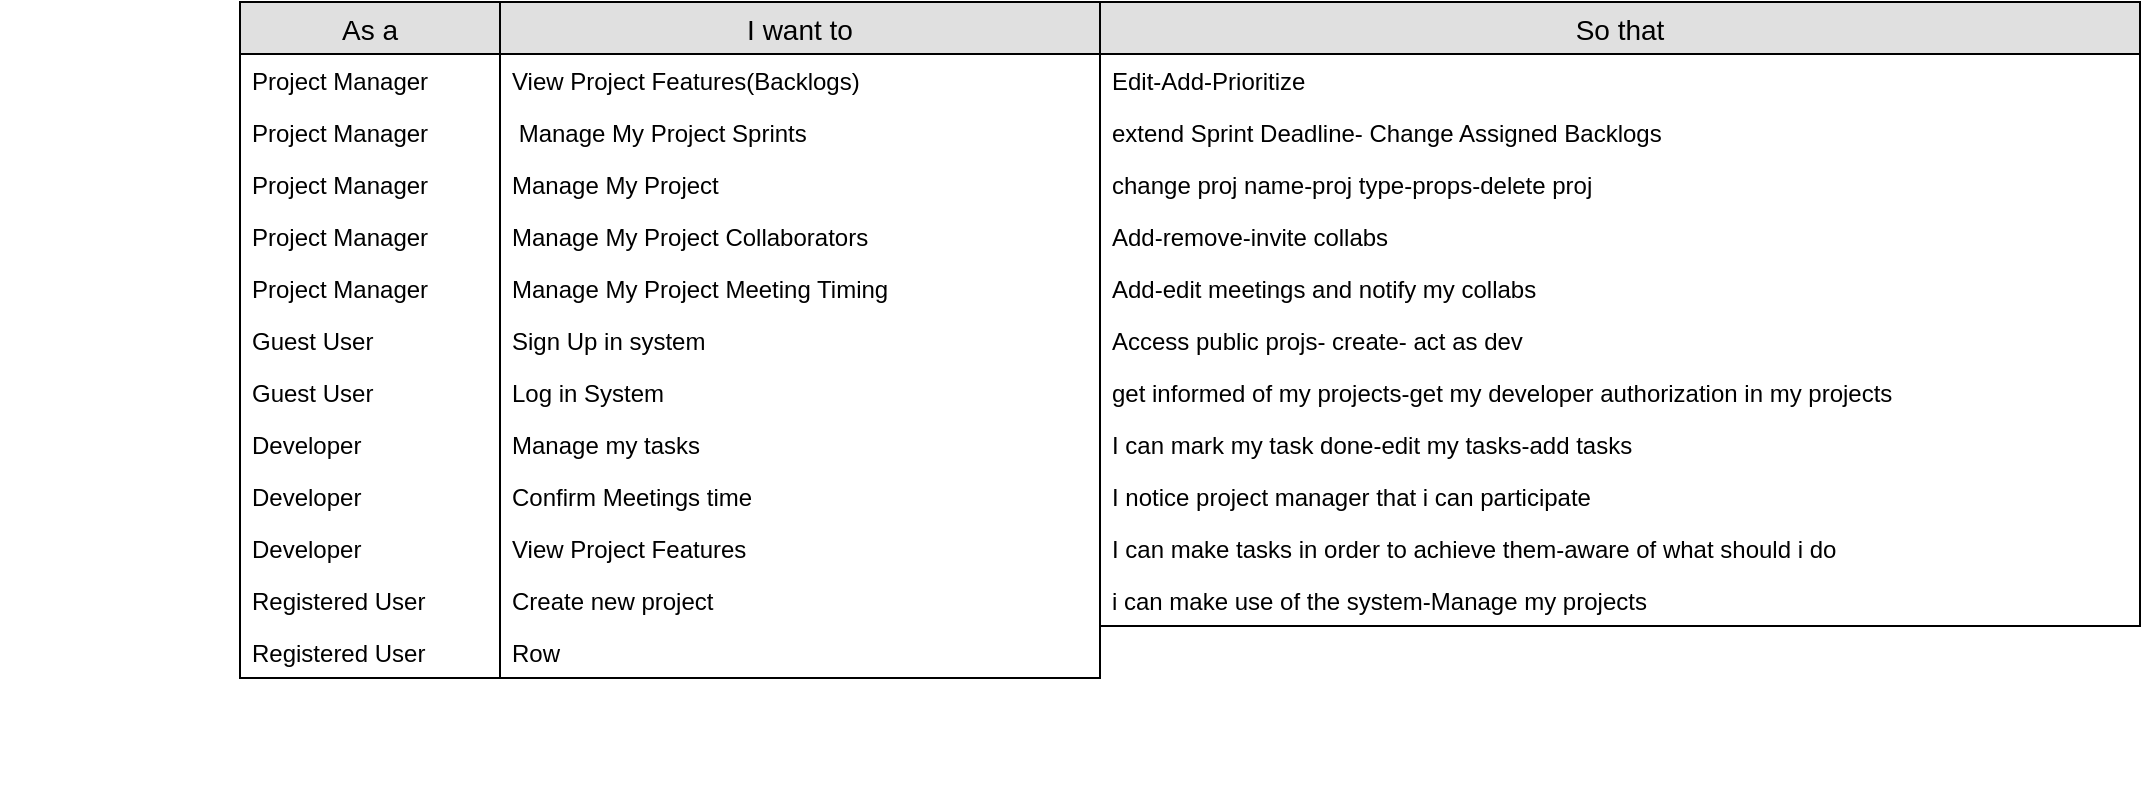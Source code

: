 <mxfile version="10.6.3" type="github"><diagram id="adoO24f4u04Xyv0irhrw" name="Page-1"><mxGraphModel dx="1792" dy="575" grid="1" gridSize="10" guides="1" tooltips="1" connect="1" arrows="1" fold="1" page="1" pageScale="1" pageWidth="850" pageHeight="1100" math="0" shadow="0"><root><mxCell id="0"/><mxCell id="1" parent="0"/><mxCell id="6RxyBPDn4BZ_ya4-_arM-2" value="As a" style="swimlane;fontStyle=0;childLayout=stackLayout;horizontal=1;startSize=26;fillColor=#e0e0e0;horizontalStack=0;resizeParent=1;resizeParentMax=0;resizeLast=0;collapsible=1;marginBottom=0;swimlaneFillColor=#ffffff;align=center;fontSize=14;" vertex="1" parent="1"><mxGeometry x="80" y="10" width="130" height="338" as="geometry"/></mxCell><mxCell id="6RxyBPDn4BZ_ya4-_arM-4" value="Project Manager" style="text;strokeColor=none;fillColor=none;spacingLeft=4;spacingRight=4;overflow=hidden;rotatable=0;points=[[0,0.5],[1,0.5]];portConstraint=eastwest;fontSize=12;" vertex="1" parent="6RxyBPDn4BZ_ya4-_arM-2"><mxGeometry y="26" width="130" height="26" as="geometry"/></mxCell><mxCell id="6RxyBPDn4BZ_ya4-_arM-5" value="Project Manager" style="text;strokeColor=none;fillColor=none;spacingLeft=4;spacingRight=4;overflow=hidden;rotatable=0;points=[[0,0.5],[1,0.5]];portConstraint=eastwest;fontSize=12;" vertex="1" parent="6RxyBPDn4BZ_ya4-_arM-2"><mxGeometry y="52" width="130" height="26" as="geometry"/></mxCell><mxCell id="6RxyBPDn4BZ_ya4-_arM-42" value="Project Manager" style="text;strokeColor=none;fillColor=none;spacingLeft=4;spacingRight=4;overflow=hidden;rotatable=0;points=[[0,0.5],[1,0.5]];portConstraint=eastwest;fontSize=12;" vertex="1" parent="6RxyBPDn4BZ_ya4-_arM-2"><mxGeometry y="78" width="130" height="26" as="geometry"/></mxCell><mxCell id="6RxyBPDn4BZ_ya4-_arM-44" value="Project Manager" style="text;strokeColor=none;fillColor=none;spacingLeft=4;spacingRight=4;overflow=hidden;rotatable=0;points=[[0,0.5],[1,0.5]];portConstraint=eastwest;fontSize=12;" vertex="1" parent="6RxyBPDn4BZ_ya4-_arM-2"><mxGeometry y="104" width="130" height="26" as="geometry"/></mxCell><mxCell id="6RxyBPDn4BZ_ya4-_arM-49" value="Project Manager" style="text;strokeColor=none;fillColor=none;spacingLeft=4;spacingRight=4;overflow=hidden;rotatable=0;points=[[0,0.5],[1,0.5]];portConstraint=eastwest;fontSize=12;" vertex="1" parent="6RxyBPDn4BZ_ya4-_arM-2"><mxGeometry y="130" width="130" height="26" as="geometry"/></mxCell><mxCell id="6RxyBPDn4BZ_ya4-_arM-52" value="Guest User" style="text;strokeColor=none;fillColor=none;spacingLeft=4;spacingRight=4;overflow=hidden;rotatable=0;points=[[0,0.5],[1,0.5]];portConstraint=eastwest;fontSize=12;" vertex="1" parent="6RxyBPDn4BZ_ya4-_arM-2"><mxGeometry y="156" width="130" height="26" as="geometry"/></mxCell><mxCell id="6RxyBPDn4BZ_ya4-_arM-55" value="Guest User" style="text;strokeColor=none;fillColor=none;spacingLeft=4;spacingRight=4;overflow=hidden;rotatable=0;points=[[0,0.5],[1,0.5]];portConstraint=eastwest;fontSize=12;" vertex="1" parent="6RxyBPDn4BZ_ya4-_arM-2"><mxGeometry y="182" width="130" height="26" as="geometry"/></mxCell><mxCell id="6RxyBPDn4BZ_ya4-_arM-59" value="Developer" style="text;strokeColor=none;fillColor=none;spacingLeft=4;spacingRight=4;overflow=hidden;rotatable=0;points=[[0,0.5],[1,0.5]];portConstraint=eastwest;fontSize=12;" vertex="1" parent="6RxyBPDn4BZ_ya4-_arM-2"><mxGeometry y="208" width="130" height="26" as="geometry"/></mxCell><mxCell id="6RxyBPDn4BZ_ya4-_arM-63" value="Developer" style="text;strokeColor=none;fillColor=none;spacingLeft=4;spacingRight=4;overflow=hidden;rotatable=0;points=[[0,0.5],[1,0.5]];portConstraint=eastwest;fontSize=12;" vertex="1" parent="6RxyBPDn4BZ_ya4-_arM-2"><mxGeometry y="234" width="130" height="26" as="geometry"/></mxCell><mxCell id="6RxyBPDn4BZ_ya4-_arM-66" value="Developer" style="text;strokeColor=none;fillColor=none;spacingLeft=4;spacingRight=4;overflow=hidden;rotatable=0;points=[[0,0.5],[1,0.5]];portConstraint=eastwest;fontSize=12;" vertex="1" parent="6RxyBPDn4BZ_ya4-_arM-2"><mxGeometry y="260" width="130" height="26" as="geometry"/></mxCell><mxCell id="6RxyBPDn4BZ_ya4-_arM-70" value="Registered User" style="text;strokeColor=none;fillColor=none;spacingLeft=4;spacingRight=4;overflow=hidden;rotatable=0;points=[[0,0.5],[1,0.5]];portConstraint=eastwest;fontSize=12;" vertex="1" parent="6RxyBPDn4BZ_ya4-_arM-2"><mxGeometry y="286" width="130" height="26" as="geometry"/></mxCell><mxCell id="6RxyBPDn4BZ_ya4-_arM-73" value="Registered User" style="text;strokeColor=none;fillColor=none;spacingLeft=4;spacingRight=4;overflow=hidden;rotatable=0;points=[[0,0.5],[1,0.5]];portConstraint=eastwest;fontSize=12;" vertex="1" parent="6RxyBPDn4BZ_ya4-_arM-2"><mxGeometry y="312" width="130" height="26" as="geometry"/></mxCell><mxCell id="6RxyBPDn4BZ_ya4-_arM-21" value="" style="text;fillColor=none;align=left;verticalAlign=middle;spacingTop=-1;spacingLeft=4;spacingRight=4;rotatable=0;labelPosition=right;points=[];portConstraint=eastwest;fontSize=12;" vertex="1" parent="1"><mxGeometry x="80" y="390" width="20" height="14" as="geometry"/></mxCell><mxCell id="6RxyBPDn4BZ_ya4-_arM-22" value="" style="text;fillColor=none;align=left;verticalAlign=middle;spacingTop=-1;spacingLeft=4;spacingRight=4;rotatable=0;labelPosition=right;points=[];portConstraint=eastwest;fontSize=12;" vertex="1" parent="1"><mxGeometry x="-40" y="366" width="480" height="14" as="geometry"/></mxCell><mxCell id="6RxyBPDn4BZ_ya4-_arM-25" value="I want to" style="swimlane;fontStyle=0;childLayout=stackLayout;horizontal=1;startSize=26;fillColor=#e0e0e0;horizontalStack=0;resizeParent=1;resizeParentMax=0;resizeLast=0;collapsible=1;marginBottom=0;swimlaneFillColor=#ffffff;align=center;fontSize=14;" vertex="1" parent="1"><mxGeometry x="210" y="10" width="300" height="338" as="geometry"/></mxCell><mxCell id="6RxyBPDn4BZ_ya4-_arM-27" value="View Project Features(Backlogs)" style="text;strokeColor=none;fillColor=none;spacingLeft=4;spacingRight=4;overflow=hidden;rotatable=0;points=[[0,0.5],[1,0.5]];portConstraint=eastwest;fontSize=12;" vertex="1" parent="6RxyBPDn4BZ_ya4-_arM-25"><mxGeometry y="26" width="300" height="26" as="geometry"/></mxCell><mxCell id="6RxyBPDn4BZ_ya4-_arM-28" value=" Manage My Project Sprints" style="text;strokeColor=none;fillColor=none;spacingLeft=4;spacingRight=4;overflow=hidden;rotatable=0;points=[[0,0.5],[1,0.5]];portConstraint=eastwest;fontSize=12;" vertex="1" parent="6RxyBPDn4BZ_ya4-_arM-25"><mxGeometry y="52" width="300" height="26" as="geometry"/></mxCell><mxCell id="6RxyBPDn4BZ_ya4-_arM-43" value="Manage My Project " style="text;strokeColor=none;fillColor=none;spacingLeft=4;spacingRight=4;overflow=hidden;rotatable=0;points=[[0,0.5],[1,0.5]];portConstraint=eastwest;fontSize=12;" vertex="1" parent="6RxyBPDn4BZ_ya4-_arM-25"><mxGeometry y="78" width="300" height="26" as="geometry"/></mxCell><mxCell id="6RxyBPDn4BZ_ya4-_arM-46" value="Manage My Project Collaborators" style="text;strokeColor=none;fillColor=none;spacingLeft=4;spacingRight=4;overflow=hidden;rotatable=0;points=[[0,0.5],[1,0.5]];portConstraint=eastwest;fontSize=12;" vertex="1" parent="6RxyBPDn4BZ_ya4-_arM-25"><mxGeometry y="104" width="300" height="26" as="geometry"/></mxCell><mxCell id="6RxyBPDn4BZ_ya4-_arM-50" value="Manage My Project Meeting Timing" style="text;strokeColor=none;fillColor=none;spacingLeft=4;spacingRight=4;overflow=hidden;rotatable=0;points=[[0,0.5],[1,0.5]];portConstraint=eastwest;fontSize=12;" vertex="1" parent="6RxyBPDn4BZ_ya4-_arM-25"><mxGeometry y="130" width="300" height="26" as="geometry"/></mxCell><mxCell id="6RxyBPDn4BZ_ya4-_arM-53" value="Sign Up in system" style="text;strokeColor=none;fillColor=none;spacingLeft=4;spacingRight=4;overflow=hidden;rotatable=0;points=[[0,0.5],[1,0.5]];portConstraint=eastwest;fontSize=12;" vertex="1" parent="6RxyBPDn4BZ_ya4-_arM-25"><mxGeometry y="156" width="300" height="26" as="geometry"/></mxCell><mxCell id="6RxyBPDn4BZ_ya4-_arM-56" value="Log in System" style="text;strokeColor=none;fillColor=none;spacingLeft=4;spacingRight=4;overflow=hidden;rotatable=0;points=[[0,0.5],[1,0.5]];portConstraint=eastwest;fontSize=12;" vertex="1" parent="6RxyBPDn4BZ_ya4-_arM-25"><mxGeometry y="182" width="300" height="26" as="geometry"/></mxCell><mxCell id="6RxyBPDn4BZ_ya4-_arM-60" value="Manage my tasks" style="text;strokeColor=none;fillColor=none;spacingLeft=4;spacingRight=4;overflow=hidden;rotatable=0;points=[[0,0.5],[1,0.5]];portConstraint=eastwest;fontSize=12;" vertex="1" parent="6RxyBPDn4BZ_ya4-_arM-25"><mxGeometry y="208" width="300" height="26" as="geometry"/></mxCell><mxCell id="6RxyBPDn4BZ_ya4-_arM-64" value="Confirm Meetings time" style="text;strokeColor=none;fillColor=none;spacingLeft=4;spacingRight=4;overflow=hidden;rotatable=0;points=[[0,0.5],[1,0.5]];portConstraint=eastwest;fontSize=12;" vertex="1" parent="6RxyBPDn4BZ_ya4-_arM-25"><mxGeometry y="234" width="300" height="26" as="geometry"/></mxCell><mxCell id="6RxyBPDn4BZ_ya4-_arM-67" value="View Project Features" style="text;strokeColor=none;fillColor=none;spacingLeft=4;spacingRight=4;overflow=hidden;rotatable=0;points=[[0,0.5],[1,0.5]];portConstraint=eastwest;fontSize=12;" vertex="1" parent="6RxyBPDn4BZ_ya4-_arM-25"><mxGeometry y="260" width="300" height="26" as="geometry"/></mxCell><mxCell id="6RxyBPDn4BZ_ya4-_arM-71" value="Create new project" style="text;strokeColor=none;fillColor=none;spacingLeft=4;spacingRight=4;overflow=hidden;rotatable=0;points=[[0,0.5],[1,0.5]];portConstraint=eastwest;fontSize=12;" vertex="1" parent="6RxyBPDn4BZ_ya4-_arM-25"><mxGeometry y="286" width="300" height="26" as="geometry"/></mxCell><mxCell id="6RxyBPDn4BZ_ya4-_arM-74" value="Row" style="text;strokeColor=none;fillColor=none;spacingLeft=4;spacingRight=4;overflow=hidden;rotatable=0;points=[[0,0.5],[1,0.5]];portConstraint=eastwest;fontSize=12;" vertex="1" parent="6RxyBPDn4BZ_ya4-_arM-25"><mxGeometry y="312" width="300" height="26" as="geometry"/></mxCell><mxCell id="6RxyBPDn4BZ_ya4-_arM-29" value="So that" style="swimlane;fontStyle=0;childLayout=stackLayout;horizontal=1;startSize=26;fillColor=#e0e0e0;horizontalStack=0;resizeParent=1;resizeParentMax=0;resizeLast=0;collapsible=1;marginBottom=0;swimlaneFillColor=#ffffff;align=center;fontSize=14;" vertex="1" parent="1"><mxGeometry x="510" y="10" width="520" height="312" as="geometry"/></mxCell><mxCell id="6RxyBPDn4BZ_ya4-_arM-30" value="Edit-Add-Prioritize" style="text;strokeColor=none;fillColor=none;spacingLeft=4;spacingRight=4;overflow=hidden;rotatable=0;points=[[0,0.5],[1,0.5]];portConstraint=eastwest;fontSize=12;" vertex="1" parent="6RxyBPDn4BZ_ya4-_arM-29"><mxGeometry y="26" width="520" height="26" as="geometry"/></mxCell><mxCell id="6RxyBPDn4BZ_ya4-_arM-31" value="extend Sprint Deadline- Change Assigned Backlogs" style="text;strokeColor=none;fillColor=none;spacingLeft=4;spacingRight=4;overflow=hidden;rotatable=0;points=[[0,0.5],[1,0.5]];portConstraint=eastwest;fontSize=12;" vertex="1" parent="6RxyBPDn4BZ_ya4-_arM-29"><mxGeometry y="52" width="520" height="26" as="geometry"/></mxCell><mxCell id="6RxyBPDn4BZ_ya4-_arM-32" value="change proj name-proj type-props-delete proj" style="text;strokeColor=none;fillColor=none;spacingLeft=4;spacingRight=4;overflow=hidden;rotatable=0;points=[[0,0.5],[1,0.5]];portConstraint=eastwest;fontSize=12;" vertex="1" parent="6RxyBPDn4BZ_ya4-_arM-29"><mxGeometry y="78" width="520" height="26" as="geometry"/></mxCell><mxCell id="6RxyBPDn4BZ_ya4-_arM-48" value="Add-remove-invite collabs" style="text;strokeColor=none;fillColor=none;spacingLeft=4;spacingRight=4;overflow=hidden;rotatable=0;points=[[0,0.5],[1,0.5]];portConstraint=eastwest;fontSize=12;" vertex="1" parent="6RxyBPDn4BZ_ya4-_arM-29"><mxGeometry y="104" width="520" height="26" as="geometry"/></mxCell><mxCell id="6RxyBPDn4BZ_ya4-_arM-51" value="Add-edit meetings and notify my collabs" style="text;strokeColor=none;fillColor=none;spacingLeft=4;spacingRight=4;overflow=hidden;rotatable=0;points=[[0,0.5],[1,0.5]];portConstraint=eastwest;fontSize=12;" vertex="1" parent="6RxyBPDn4BZ_ya4-_arM-29"><mxGeometry y="130" width="520" height="26" as="geometry"/></mxCell><mxCell id="6RxyBPDn4BZ_ya4-_arM-57" value="Access public projs- create- act as dev" style="text;strokeColor=none;fillColor=none;spacingLeft=4;spacingRight=4;overflow=hidden;rotatable=0;points=[[0,0.5],[1,0.5]];portConstraint=eastwest;fontSize=12;" vertex="1" parent="6RxyBPDn4BZ_ya4-_arM-29"><mxGeometry y="156" width="520" height="26" as="geometry"/></mxCell><mxCell id="6RxyBPDn4BZ_ya4-_arM-58" value="get informed of my projects-get my developer authorization in my projects" style="text;strokeColor=none;fillColor=none;spacingLeft=4;spacingRight=4;overflow=hidden;rotatable=0;points=[[0,0.5],[1,0.5]];portConstraint=eastwest;fontSize=12;" vertex="1" parent="6RxyBPDn4BZ_ya4-_arM-29"><mxGeometry y="182" width="520" height="26" as="geometry"/></mxCell><mxCell id="6RxyBPDn4BZ_ya4-_arM-62" value="I can mark my task done-edit my tasks-add tasks" style="text;strokeColor=none;fillColor=none;spacingLeft=4;spacingRight=4;overflow=hidden;rotatable=0;points=[[0,0.5],[1,0.5]];portConstraint=eastwest;fontSize=12;" vertex="1" parent="6RxyBPDn4BZ_ya4-_arM-29"><mxGeometry y="208" width="520" height="26" as="geometry"/></mxCell><mxCell id="6RxyBPDn4BZ_ya4-_arM-65" value="I notice project manager that i can participate" style="text;strokeColor=none;fillColor=none;spacingLeft=4;spacingRight=4;overflow=hidden;rotatable=0;points=[[0,0.5],[1,0.5]];portConstraint=eastwest;fontSize=12;" vertex="1" parent="6RxyBPDn4BZ_ya4-_arM-29"><mxGeometry y="234" width="520" height="26" as="geometry"/></mxCell><mxCell id="6RxyBPDn4BZ_ya4-_arM-68" value="I can make tasks in order to achieve them-aware of what should i do" style="text;strokeColor=none;fillColor=none;spacingLeft=4;spacingRight=4;overflow=hidden;rotatable=0;points=[[0,0.5],[1,0.5]];portConstraint=eastwest;fontSize=12;" vertex="1" parent="6RxyBPDn4BZ_ya4-_arM-29"><mxGeometry y="260" width="520" height="26" as="geometry"/></mxCell><mxCell id="6RxyBPDn4BZ_ya4-_arM-72" value="i can make use of the system-Manage my projects" style="text;strokeColor=none;fillColor=none;spacingLeft=4;spacingRight=4;overflow=hidden;rotatable=0;points=[[0,0.5],[1,0.5]];portConstraint=eastwest;fontSize=12;" vertex="1" parent="6RxyBPDn4BZ_ya4-_arM-29"><mxGeometry y="286" width="520" height="26" as="geometry"/></mxCell></root></mxGraphModel></diagram></mxfile>